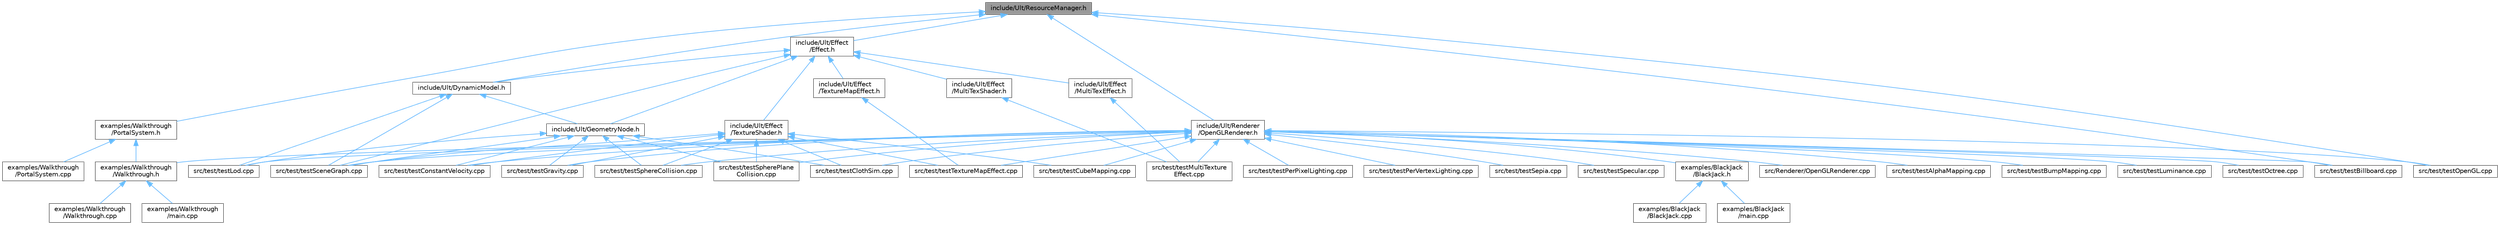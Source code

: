 digraph "include/Ult/ResourceManager.h"
{
 // LATEX_PDF_SIZE
  bgcolor="transparent";
  edge [fontname=Helvetica,fontsize=10,labelfontname=Helvetica,labelfontsize=10];
  node [fontname=Helvetica,fontsize=10,shape=box,height=0.2,width=0.4];
  Node1 [id="Node000001",label="include/Ult/ResourceManager.h",height=0.2,width=0.4,color="gray40", fillcolor="grey60", style="filled", fontcolor="black",tooltip=" "];
  Node1 -> Node2 [id="edge1_Node000001_Node000002",dir="back",color="steelblue1",style="solid",tooltip=" "];
  Node2 [id="Node000002",label="examples/Walkthrough\l/PortalSystem.h",height=0.2,width=0.4,color="grey40", fillcolor="white", style="filled",URL="$_portal_system_8h.html",tooltip=" "];
  Node2 -> Node3 [id="edge2_Node000002_Node000003",dir="back",color="steelblue1",style="solid",tooltip=" "];
  Node3 [id="Node000003",label="examples/Walkthrough\l/PortalSystem.cpp",height=0.2,width=0.4,color="grey40", fillcolor="white", style="filled",URL="$_portal_system_8cpp.html",tooltip=" "];
  Node2 -> Node4 [id="edge3_Node000002_Node000004",dir="back",color="steelblue1",style="solid",tooltip=" "];
  Node4 [id="Node000004",label="examples/Walkthrough\l/Walkthrough.h",height=0.2,width=0.4,color="grey40", fillcolor="white", style="filled",URL="$_walkthrough_8h.html",tooltip=" "];
  Node4 -> Node5 [id="edge4_Node000004_Node000005",dir="back",color="steelblue1",style="solid",tooltip=" "];
  Node5 [id="Node000005",label="examples/Walkthrough\l/Walkthrough.cpp",height=0.2,width=0.4,color="grey40", fillcolor="white", style="filled",URL="$_walkthrough_8cpp.html",tooltip=" "];
  Node4 -> Node6 [id="edge5_Node000004_Node000006",dir="back",color="steelblue1",style="solid",tooltip=" "];
  Node6 [id="Node000006",label="examples/Walkthrough\l/main.cpp",height=0.2,width=0.4,color="grey40", fillcolor="white", style="filled",URL="$_walkthrough_2main_8cpp.html",tooltip=" "];
  Node1 -> Node7 [id="edge6_Node000001_Node000007",dir="back",color="steelblue1",style="solid",tooltip=" "];
  Node7 [id="Node000007",label="include/Ult/DynamicModel.h",height=0.2,width=0.4,color="grey40", fillcolor="white", style="filled",URL="$_dynamic_model_8h.html",tooltip=" "];
  Node7 -> Node8 [id="edge7_Node000007_Node000008",dir="back",color="steelblue1",style="solid",tooltip=" "];
  Node8 [id="Node000008",label="include/Ult/GeometryNode.h",height=0.2,width=0.4,color="grey40", fillcolor="white", style="filled",URL="$_geometry_node_8h.html",tooltip=" "];
  Node8 -> Node9 [id="edge8_Node000008_Node000009",dir="back",color="steelblue1",style="solid",tooltip=" "];
  Node9 [id="Node000009",label="src/test/testClothSim.cpp",height=0.2,width=0.4,color="grey40", fillcolor="white", style="filled",URL="$test_cloth_sim_8cpp.html",tooltip=" "];
  Node8 -> Node10 [id="edge9_Node000008_Node000010",dir="back",color="steelblue1",style="solid",tooltip=" "];
  Node10 [id="Node000010",label="src/test/testConstantVelocity.cpp",height=0.2,width=0.4,color="grey40", fillcolor="white", style="filled",URL="$test_constant_velocity_8cpp.html",tooltip=" "];
  Node8 -> Node11 [id="edge10_Node000008_Node000011",dir="back",color="steelblue1",style="solid",tooltip=" "];
  Node11 [id="Node000011",label="src/test/testGravity.cpp",height=0.2,width=0.4,color="grey40", fillcolor="white", style="filled",URL="$test_gravity_8cpp.html",tooltip=" "];
  Node8 -> Node12 [id="edge11_Node000008_Node000012",dir="back",color="steelblue1",style="solid",tooltip=" "];
  Node12 [id="Node000012",label="src/test/testLod.cpp",height=0.2,width=0.4,color="grey40", fillcolor="white", style="filled",URL="$test_lod_8cpp.html",tooltip=" "];
  Node8 -> Node13 [id="edge12_Node000008_Node000013",dir="back",color="steelblue1",style="solid",tooltip=" "];
  Node13 [id="Node000013",label="src/test/testSceneGraph.cpp",height=0.2,width=0.4,color="grey40", fillcolor="white", style="filled",URL="$test_scene_graph_8cpp.html",tooltip=" "];
  Node8 -> Node14 [id="edge13_Node000008_Node000014",dir="back",color="steelblue1",style="solid",tooltip=" "];
  Node14 [id="Node000014",label="src/test/testSphereCollision.cpp",height=0.2,width=0.4,color="grey40", fillcolor="white", style="filled",URL="$test_sphere_collision_8cpp.html",tooltip=" "];
  Node8 -> Node15 [id="edge14_Node000008_Node000015",dir="back",color="steelblue1",style="solid",tooltip=" "];
  Node15 [id="Node000015",label="src/test/testSpherePlane\lCollision.cpp",height=0.2,width=0.4,color="grey40", fillcolor="white", style="filled",URL="$test_sphere_plane_collision_8cpp.html",tooltip=" "];
  Node7 -> Node12 [id="edge15_Node000007_Node000012",dir="back",color="steelblue1",style="solid",tooltip=" "];
  Node7 -> Node13 [id="edge16_Node000007_Node000013",dir="back",color="steelblue1",style="solid",tooltip=" "];
  Node1 -> Node16 [id="edge17_Node000001_Node000016",dir="back",color="steelblue1",style="solid",tooltip=" "];
  Node16 [id="Node000016",label="include/Ult/Effect\l/Effect.h",height=0.2,width=0.4,color="grey40", fillcolor="white", style="filled",URL="$_effect_8h.html",tooltip=" "];
  Node16 -> Node7 [id="edge18_Node000016_Node000007",dir="back",color="steelblue1",style="solid",tooltip=" "];
  Node16 -> Node17 [id="edge19_Node000016_Node000017",dir="back",color="steelblue1",style="solid",tooltip=" "];
  Node17 [id="Node000017",label="include/Ult/Effect\l/MultiTexEffect.h",height=0.2,width=0.4,color="grey40", fillcolor="white", style="filled",URL="$_multi_tex_effect_8h.html",tooltip=" "];
  Node17 -> Node18 [id="edge20_Node000017_Node000018",dir="back",color="steelblue1",style="solid",tooltip=" "];
  Node18 [id="Node000018",label="src/test/testMultiTexture\lEffect.cpp",height=0.2,width=0.4,color="grey40", fillcolor="white", style="filled",URL="$test_multi_texture_effect_8cpp.html",tooltip=" "];
  Node16 -> Node19 [id="edge21_Node000016_Node000019",dir="back",color="steelblue1",style="solid",tooltip=" "];
  Node19 [id="Node000019",label="include/Ult/Effect\l/MultiTexShader.h",height=0.2,width=0.4,color="grey40", fillcolor="white", style="filled",URL="$_multi_tex_shader_8h.html",tooltip=" "];
  Node19 -> Node18 [id="edge22_Node000019_Node000018",dir="back",color="steelblue1",style="solid",tooltip=" "];
  Node16 -> Node20 [id="edge23_Node000016_Node000020",dir="back",color="steelblue1",style="solid",tooltip=" "];
  Node20 [id="Node000020",label="include/Ult/Effect\l/TextureMapEffect.h",height=0.2,width=0.4,color="grey40", fillcolor="white", style="filled",URL="$_texture_map_effect_8h.html",tooltip=" "];
  Node20 -> Node21 [id="edge24_Node000020_Node000021",dir="back",color="steelblue1",style="solid",tooltip=" "];
  Node21 [id="Node000021",label="src/test/testTextureMapEffect.cpp",height=0.2,width=0.4,color="grey40", fillcolor="white", style="filled",URL="$test_texture_map_effect_8cpp.html",tooltip=" "];
  Node16 -> Node22 [id="edge25_Node000016_Node000022",dir="back",color="steelblue1",style="solid",tooltip=" "];
  Node22 [id="Node000022",label="include/Ult/Effect\l/TextureShader.h",height=0.2,width=0.4,color="grey40", fillcolor="white", style="filled",URL="$_texture_shader_8h.html",tooltip=" "];
  Node22 -> Node9 [id="edge26_Node000022_Node000009",dir="back",color="steelblue1",style="solid",tooltip=" "];
  Node22 -> Node10 [id="edge27_Node000022_Node000010",dir="back",color="steelblue1",style="solid",tooltip=" "];
  Node22 -> Node23 [id="edge28_Node000022_Node000023",dir="back",color="steelblue1",style="solid",tooltip=" "];
  Node23 [id="Node000023",label="src/test/testCubeMapping.cpp",height=0.2,width=0.4,color="grey40", fillcolor="white", style="filled",URL="$test_cube_mapping_8cpp.html",tooltip=" "];
  Node22 -> Node11 [id="edge29_Node000022_Node000011",dir="back",color="steelblue1",style="solid",tooltip=" "];
  Node22 -> Node13 [id="edge30_Node000022_Node000013",dir="back",color="steelblue1",style="solid",tooltip=" "];
  Node22 -> Node14 [id="edge31_Node000022_Node000014",dir="back",color="steelblue1",style="solid",tooltip=" "];
  Node22 -> Node15 [id="edge32_Node000022_Node000015",dir="back",color="steelblue1",style="solid",tooltip=" "];
  Node22 -> Node21 [id="edge33_Node000022_Node000021",dir="back",color="steelblue1",style="solid",tooltip=" "];
  Node16 -> Node8 [id="edge34_Node000016_Node000008",dir="back",color="steelblue1",style="solid",tooltip=" "];
  Node16 -> Node13 [id="edge35_Node000016_Node000013",dir="back",color="steelblue1",style="solid",tooltip=" "];
  Node1 -> Node24 [id="edge36_Node000001_Node000024",dir="back",color="steelblue1",style="solid",tooltip=" "];
  Node24 [id="Node000024",label="include/Ult/Renderer\l/OpenGLRenderer.h",height=0.2,width=0.4,color="grey40", fillcolor="white", style="filled",URL="$_open_g_l_renderer_8h.html",tooltip=" "];
  Node24 -> Node25 [id="edge37_Node000024_Node000025",dir="back",color="steelblue1",style="solid",tooltip=" "];
  Node25 [id="Node000025",label="examples/BlackJack\l/BlackJack.h",height=0.2,width=0.4,color="grey40", fillcolor="white", style="filled",URL="$_black_jack_8h.html",tooltip=" "];
  Node25 -> Node26 [id="edge38_Node000025_Node000026",dir="back",color="steelblue1",style="solid",tooltip=" "];
  Node26 [id="Node000026",label="examples/BlackJack\l/BlackJack.cpp",height=0.2,width=0.4,color="grey40", fillcolor="white", style="filled",URL="$_black_jack_8cpp.html",tooltip=" "];
  Node25 -> Node27 [id="edge39_Node000025_Node000027",dir="back",color="steelblue1",style="solid",tooltip=" "];
  Node27 [id="Node000027",label="examples/BlackJack\l/main.cpp",height=0.2,width=0.4,color="grey40", fillcolor="white", style="filled",URL="$_black_jack_2main_8cpp.html",tooltip=" "];
  Node24 -> Node4 [id="edge40_Node000024_Node000004",dir="back",color="steelblue1",style="solid",tooltip=" "];
  Node24 -> Node28 [id="edge41_Node000024_Node000028",dir="back",color="steelblue1",style="solid",tooltip=" "];
  Node28 [id="Node000028",label="src/Renderer/OpenGLRenderer.cpp",height=0.2,width=0.4,color="grey40", fillcolor="white", style="filled",URL="$_open_g_l_renderer_8cpp.html",tooltip=" "];
  Node24 -> Node29 [id="edge42_Node000024_Node000029",dir="back",color="steelblue1",style="solid",tooltip=" "];
  Node29 [id="Node000029",label="src/test/testAlphaMapping.cpp",height=0.2,width=0.4,color="grey40", fillcolor="white", style="filled",URL="$test_alpha_mapping_8cpp.html",tooltip=" "];
  Node24 -> Node30 [id="edge43_Node000024_Node000030",dir="back",color="steelblue1",style="solid",tooltip=" "];
  Node30 [id="Node000030",label="src/test/testBillboard.cpp",height=0.2,width=0.4,color="grey40", fillcolor="white", style="filled",URL="$test_billboard_8cpp.html",tooltip=" "];
  Node24 -> Node31 [id="edge44_Node000024_Node000031",dir="back",color="steelblue1",style="solid",tooltip=" "];
  Node31 [id="Node000031",label="src/test/testBumpMapping.cpp",height=0.2,width=0.4,color="grey40", fillcolor="white", style="filled",URL="$test_bump_mapping_8cpp.html",tooltip=" "];
  Node24 -> Node9 [id="edge45_Node000024_Node000009",dir="back",color="steelblue1",style="solid",tooltip=" "];
  Node24 -> Node10 [id="edge46_Node000024_Node000010",dir="back",color="steelblue1",style="solid",tooltip=" "];
  Node24 -> Node23 [id="edge47_Node000024_Node000023",dir="back",color="steelblue1",style="solid",tooltip=" "];
  Node24 -> Node11 [id="edge48_Node000024_Node000011",dir="back",color="steelblue1",style="solid",tooltip=" "];
  Node24 -> Node12 [id="edge49_Node000024_Node000012",dir="back",color="steelblue1",style="solid",tooltip=" "];
  Node24 -> Node32 [id="edge50_Node000024_Node000032",dir="back",color="steelblue1",style="solid",tooltip=" "];
  Node32 [id="Node000032",label="src/test/testLuminance.cpp",height=0.2,width=0.4,color="grey40", fillcolor="white", style="filled",URL="$test_luminance_8cpp.html",tooltip=" "];
  Node24 -> Node18 [id="edge51_Node000024_Node000018",dir="back",color="steelblue1",style="solid",tooltip=" "];
  Node24 -> Node33 [id="edge52_Node000024_Node000033",dir="back",color="steelblue1",style="solid",tooltip=" "];
  Node33 [id="Node000033",label="src/test/testOctree.cpp",height=0.2,width=0.4,color="grey40", fillcolor="white", style="filled",URL="$test_octree_8cpp.html",tooltip=" "];
  Node24 -> Node34 [id="edge53_Node000024_Node000034",dir="back",color="steelblue1",style="solid",tooltip=" "];
  Node34 [id="Node000034",label="src/test/testOpenGL.cpp",height=0.2,width=0.4,color="grey40", fillcolor="white", style="filled",URL="$test_open_g_l_8cpp.html",tooltip=" "];
  Node24 -> Node35 [id="edge54_Node000024_Node000035",dir="back",color="steelblue1",style="solid",tooltip=" "];
  Node35 [id="Node000035",label="src/test/testPerPixelLighting.cpp",height=0.2,width=0.4,color="grey40", fillcolor="white", style="filled",URL="$test_per_pixel_lighting_8cpp.html",tooltip=" "];
  Node24 -> Node36 [id="edge55_Node000024_Node000036",dir="back",color="steelblue1",style="solid",tooltip=" "];
  Node36 [id="Node000036",label="src/test/testPerVertexLighting.cpp",height=0.2,width=0.4,color="grey40", fillcolor="white", style="filled",URL="$test_per_vertex_lighting_8cpp.html",tooltip=" "];
  Node24 -> Node13 [id="edge56_Node000024_Node000013",dir="back",color="steelblue1",style="solid",tooltip=" "];
  Node24 -> Node37 [id="edge57_Node000024_Node000037",dir="back",color="steelblue1",style="solid",tooltip=" "];
  Node37 [id="Node000037",label="src/test/testSepia.cpp",height=0.2,width=0.4,color="grey40", fillcolor="white", style="filled",URL="$test_sepia_8cpp.html",tooltip=" "];
  Node24 -> Node38 [id="edge58_Node000024_Node000038",dir="back",color="steelblue1",style="solid",tooltip=" "];
  Node38 [id="Node000038",label="src/test/testSpecular.cpp",height=0.2,width=0.4,color="grey40", fillcolor="white", style="filled",URL="$test_specular_8cpp.html",tooltip=" "];
  Node24 -> Node14 [id="edge59_Node000024_Node000014",dir="back",color="steelblue1",style="solid",tooltip=" "];
  Node24 -> Node15 [id="edge60_Node000024_Node000015",dir="back",color="steelblue1",style="solid",tooltip=" "];
  Node24 -> Node21 [id="edge61_Node000024_Node000021",dir="back",color="steelblue1",style="solid",tooltip=" "];
  Node1 -> Node30 [id="edge62_Node000001_Node000030",dir="back",color="steelblue1",style="solid",tooltip=" "];
  Node1 -> Node34 [id="edge63_Node000001_Node000034",dir="back",color="steelblue1",style="solid",tooltip=" "];
}

